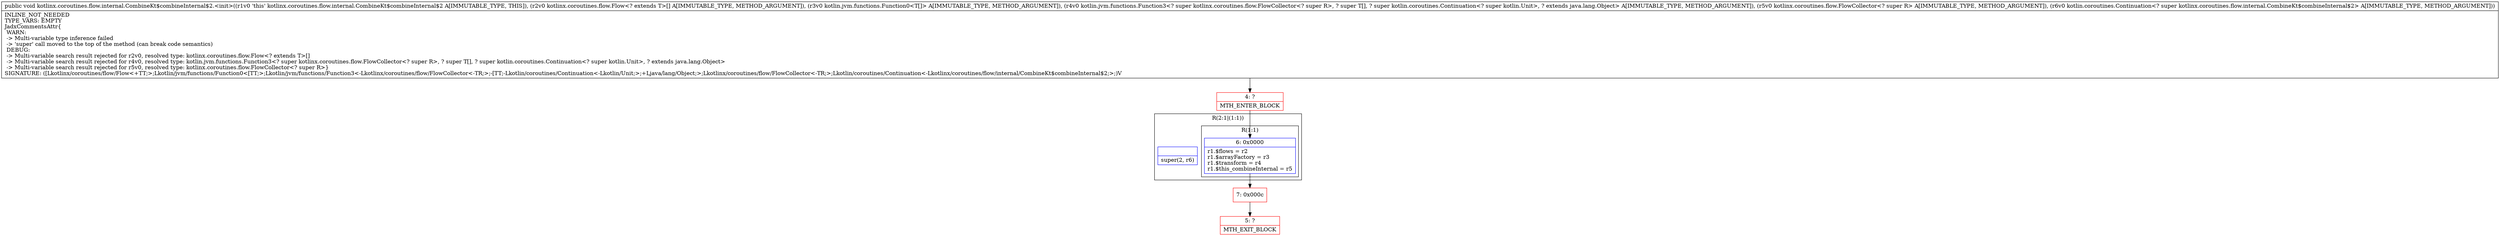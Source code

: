 digraph "CFG forkotlinx.coroutines.flow.internal.CombineKt$combineInternal$2.\<init\>([Lkotlinx\/coroutines\/flow\/Flow;Lkotlin\/jvm\/functions\/Function0;Lkotlin\/jvm\/functions\/Function3;Lkotlinx\/coroutines\/flow\/FlowCollector;Lkotlin\/coroutines\/Continuation;)V" {
subgraph cluster_Region_1653615279 {
label = "R(2:1|(1:1))";
node [shape=record,color=blue];
Node_InsnContainer_317710229 [shape=record,label="{|super(2, r6)\l}"];
subgraph cluster_Region_29020541 {
label = "R(1:1)";
node [shape=record,color=blue];
Node_6 [shape=record,label="{6\:\ 0x0000|r1.$flows = r2\lr1.$arrayFactory = r3\lr1.$transform = r4\lr1.$this_combineInternal = r5\l}"];
}
}
Node_4 [shape=record,color=red,label="{4\:\ ?|MTH_ENTER_BLOCK\l}"];
Node_7 [shape=record,color=red,label="{7\:\ 0x000c}"];
Node_5 [shape=record,color=red,label="{5\:\ ?|MTH_EXIT_BLOCK\l}"];
MethodNode[shape=record,label="{public void kotlinx.coroutines.flow.internal.CombineKt$combineInternal$2.\<init\>((r1v0 'this' kotlinx.coroutines.flow.internal.CombineKt$combineInternal$2 A[IMMUTABLE_TYPE, THIS]), (r2v0 kotlinx.coroutines.flow.Flow\<? extends T\>[] A[IMMUTABLE_TYPE, METHOD_ARGUMENT]), (r3v0 kotlin.jvm.functions.Function0\<T[]\> A[IMMUTABLE_TYPE, METHOD_ARGUMENT]), (r4v0 kotlin.jvm.functions.Function3\<? super kotlinx.coroutines.flow.FlowCollector\<? super R\>, ? super T[], ? super kotlin.coroutines.Continuation\<? super kotlin.Unit\>, ? extends java.lang.Object\> A[IMMUTABLE_TYPE, METHOD_ARGUMENT]), (r5v0 kotlinx.coroutines.flow.FlowCollector\<? super R\> A[IMMUTABLE_TYPE, METHOD_ARGUMENT]), (r6v0 kotlin.coroutines.Continuation\<? super kotlinx.coroutines.flow.internal.CombineKt$combineInternal$2\> A[IMMUTABLE_TYPE, METHOD_ARGUMENT]))  | INLINE_NOT_NEEDED\lTYPE_VARS: EMPTY\lJadxCommentsAttr\{\l WARN: \l \-\> Multi\-variable type inference failed\l \-\> 'super' call moved to the top of the method (can break code semantics)\l DEBUG: \l \-\> Multi\-variable search result rejected for r2v0, resolved type: kotlinx.coroutines.flow.Flow\<? extends T\>[]\l \-\> Multi\-variable search result rejected for r4v0, resolved type: kotlin.jvm.functions.Function3\<? super kotlinx.coroutines.flow.FlowCollector\<? super R\>, ? super T[], ? super kotlin.coroutines.Continuation\<? super kotlin.Unit\>, ? extends java.lang.Object\>\l \-\> Multi\-variable search result rejected for r5v0, resolved type: kotlinx.coroutines.flow.FlowCollector\<? super R\>\}\lSIGNATURE: ([Lkotlinx\/coroutines\/flow\/Flow\<+TT;\>;Lkotlin\/jvm\/functions\/Function0\<[TT;\>;Lkotlin\/jvm\/functions\/Function3\<\-Lkotlinx\/coroutines\/flow\/FlowCollector\<\-TR;\>;\-[TT;\-Lkotlin\/coroutines\/Continuation\<\-Lkotlin\/Unit;\>;+Ljava\/lang\/Object;\>;Lkotlinx\/coroutines\/flow\/FlowCollector\<\-TR;\>;Lkotlin\/coroutines\/Continuation\<\-Lkotlinx\/coroutines\/flow\/internal\/CombineKt$combineInternal$2;\>;)V\l}"];
MethodNode -> Node_4;Node_6 -> Node_7;
Node_4 -> Node_6;
Node_7 -> Node_5;
}


